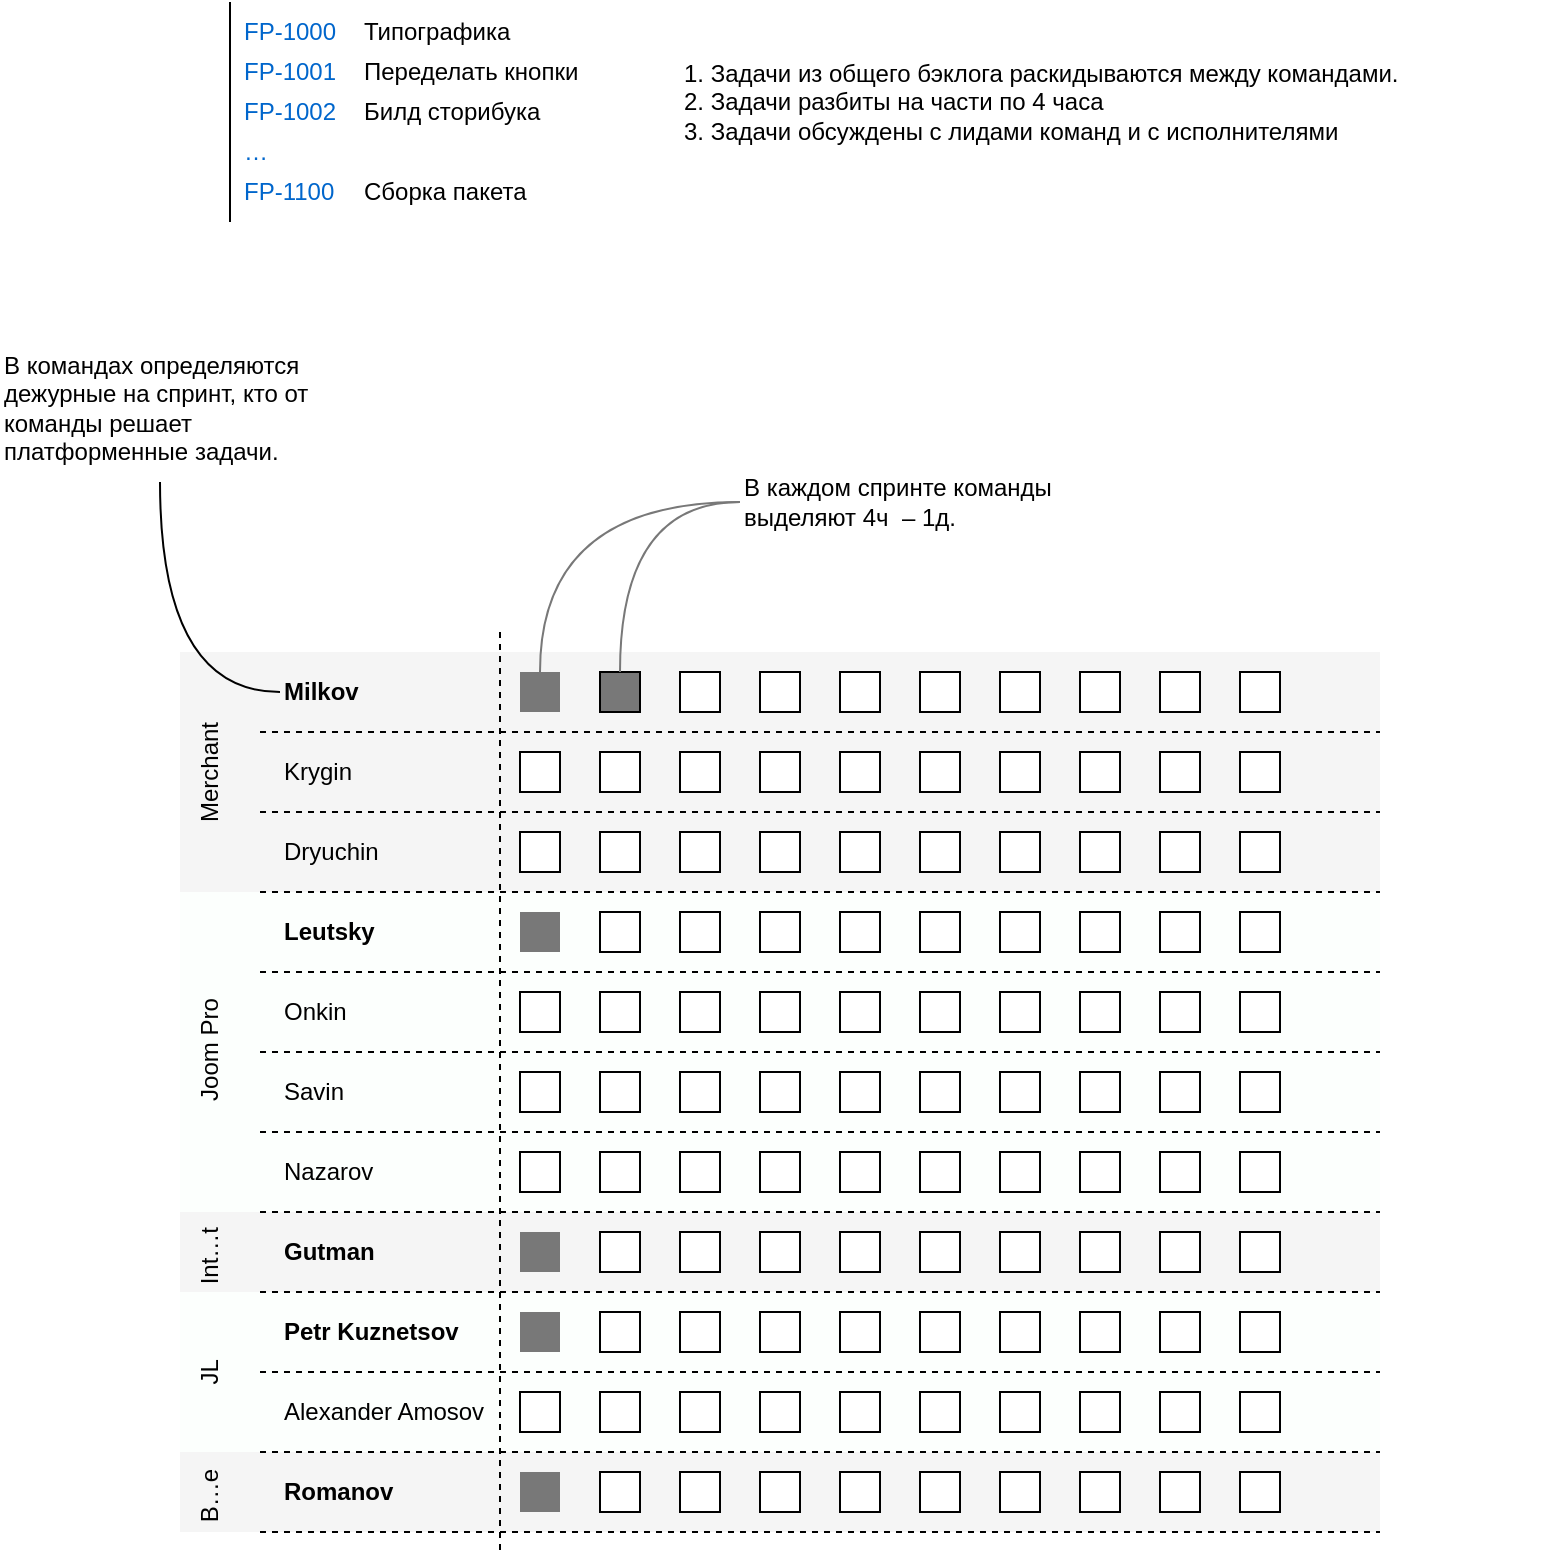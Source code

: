 <mxfile version="21.1.1" type="github">
  <diagram name="Page-1" id="ey7MowC4njxBOhQ8ENM-">
    <mxGraphModel dx="1026" dy="692" grid="1" gridSize="10" guides="1" tooltips="1" connect="1" arrows="1" fold="1" page="1" pageScale="1" pageWidth="827" pageHeight="1169" math="0" shadow="0">
      <root>
        <mxCell id="0" />
        <mxCell id="1" parent="0" />
        <mxCell id="89cDljxex6EhfOc-R6DK-174" value="" style="rounded=0;whiteSpace=wrap;html=1;strokeColor=none;fillColor=#F5F5F5;" vertex="1" parent="1">
          <mxGeometry x="120" y="760" width="600" height="40" as="geometry" />
        </mxCell>
        <mxCell id="89cDljxex6EhfOc-R6DK-170" value="" style="rounded=0;whiteSpace=wrap;html=1;strokeColor=none;fillColor=#F5F5F5;" vertex="1" parent="1">
          <mxGeometry x="120" y="640" width="600" height="41" as="geometry" />
        </mxCell>
        <mxCell id="89cDljxex6EhfOc-R6DK-227" value="" style="rounded=0;whiteSpace=wrap;html=1;strokeColor=none;fillColor=#FCFFFD;" vertex="1" parent="1">
          <mxGeometry x="120" y="680" width="600" height="80" as="geometry" />
        </mxCell>
        <mxCell id="89cDljxex6EhfOc-R6DK-167" value="" style="rounded=0;whiteSpace=wrap;html=1;strokeColor=none;fillColor=#FCFFFD;" vertex="1" parent="1">
          <mxGeometry x="120" y="480" width="600" height="160" as="geometry" />
        </mxCell>
        <mxCell id="89cDljxex6EhfOc-R6DK-166" value="" style="rounded=0;whiteSpace=wrap;html=1;strokeColor=none;fillColor=#F5F5F5;" vertex="1" parent="1">
          <mxGeometry x="120" y="360" width="600" height="120" as="geometry" />
        </mxCell>
        <mxCell id="89cDljxex6EhfOc-R6DK-20" value="&lt;b&gt;Milkov&lt;/b&gt;" style="text;html=1;strokeColor=none;fillColor=none;align=left;verticalAlign=middle;whiteSpace=wrap;rounded=0;" vertex="1" parent="1">
          <mxGeometry x="170" y="365" width="110" height="30" as="geometry" />
        </mxCell>
        <mxCell id="89cDljxex6EhfOc-R6DK-22" value="" style="endArrow=none;dashed=1;html=1;rounded=0;" edge="1" parent="1">
          <mxGeometry width="50" height="50" relative="1" as="geometry">
            <mxPoint x="160" y="400" as="sourcePoint" />
            <mxPoint x="720" y="400" as="targetPoint" />
          </mxGeometry>
        </mxCell>
        <mxCell id="89cDljxex6EhfOc-R6DK-23" value="" style="endArrow=none;dashed=1;html=1;rounded=0;" edge="1" parent="1">
          <mxGeometry width="50" height="50" relative="1" as="geometry">
            <mxPoint x="280" y="350" as="sourcePoint" />
            <mxPoint x="280" y="810" as="targetPoint" />
          </mxGeometry>
        </mxCell>
        <mxCell id="89cDljxex6EhfOc-R6DK-24" value="" style="rounded=0;whiteSpace=wrap;html=1;fillColor=#787878;strokeColor=none;" vertex="1" parent="1">
          <mxGeometry x="290" y="370" width="20" height="20" as="geometry" />
        </mxCell>
        <mxCell id="89cDljxex6EhfOc-R6DK-25" value="" style="rounded=0;whiteSpace=wrap;html=1;fillColor=#787878;" vertex="1" parent="1">
          <mxGeometry x="330" y="370" width="20" height="20" as="geometry" />
        </mxCell>
        <mxCell id="89cDljxex6EhfOc-R6DK-26" value="" style="rounded=0;whiteSpace=wrap;html=1;" vertex="1" parent="1">
          <mxGeometry x="370" y="370" width="20" height="20" as="geometry" />
        </mxCell>
        <mxCell id="89cDljxex6EhfOc-R6DK-27" value="" style="rounded=0;whiteSpace=wrap;html=1;" vertex="1" parent="1">
          <mxGeometry x="410" y="370" width="20" height="20" as="geometry" />
        </mxCell>
        <mxCell id="89cDljxex6EhfOc-R6DK-28" value="" style="rounded=0;whiteSpace=wrap;html=1;" vertex="1" parent="1">
          <mxGeometry x="450" y="370" width="20" height="20" as="geometry" />
        </mxCell>
        <mxCell id="89cDljxex6EhfOc-R6DK-29" value="" style="rounded=0;whiteSpace=wrap;html=1;" vertex="1" parent="1">
          <mxGeometry x="490" y="370" width="20" height="20" as="geometry" />
        </mxCell>
        <mxCell id="89cDljxex6EhfOc-R6DK-30" value="" style="rounded=0;whiteSpace=wrap;html=1;" vertex="1" parent="1">
          <mxGeometry x="530" y="370" width="20" height="20" as="geometry" />
        </mxCell>
        <mxCell id="89cDljxex6EhfOc-R6DK-31" value="" style="rounded=0;whiteSpace=wrap;html=1;" vertex="1" parent="1">
          <mxGeometry x="570" y="370" width="20" height="20" as="geometry" />
        </mxCell>
        <mxCell id="89cDljxex6EhfOc-R6DK-32" value="" style="rounded=0;whiteSpace=wrap;html=1;" vertex="1" parent="1">
          <mxGeometry x="610" y="370" width="20" height="20" as="geometry" />
        </mxCell>
        <mxCell id="89cDljxex6EhfOc-R6DK-33" value="" style="rounded=0;whiteSpace=wrap;html=1;" vertex="1" parent="1">
          <mxGeometry x="650" y="370" width="20" height="20" as="geometry" />
        </mxCell>
        <mxCell id="89cDljxex6EhfOc-R6DK-34" value="Krygin" style="text;html=1;strokeColor=none;fillColor=none;align=left;verticalAlign=middle;whiteSpace=wrap;rounded=0;" vertex="1" parent="1">
          <mxGeometry x="170" y="405" width="110" height="30" as="geometry" />
        </mxCell>
        <mxCell id="89cDljxex6EhfOc-R6DK-35" value="" style="endArrow=none;dashed=1;html=1;rounded=0;" edge="1" parent="1">
          <mxGeometry width="50" height="50" relative="1" as="geometry">
            <mxPoint x="160" y="440" as="sourcePoint" />
            <mxPoint x="720" y="440" as="targetPoint" />
          </mxGeometry>
        </mxCell>
        <mxCell id="89cDljxex6EhfOc-R6DK-36" value="" style="rounded=0;whiteSpace=wrap;html=1;" vertex="1" parent="1">
          <mxGeometry x="290" y="410" width="20" height="20" as="geometry" />
        </mxCell>
        <mxCell id="89cDljxex6EhfOc-R6DK-37" value="" style="rounded=0;whiteSpace=wrap;html=1;" vertex="1" parent="1">
          <mxGeometry x="330" y="410" width="20" height="20" as="geometry" />
        </mxCell>
        <mxCell id="89cDljxex6EhfOc-R6DK-38" value="" style="rounded=0;whiteSpace=wrap;html=1;" vertex="1" parent="1">
          <mxGeometry x="370" y="410" width="20" height="20" as="geometry" />
        </mxCell>
        <mxCell id="89cDljxex6EhfOc-R6DK-39" value="" style="rounded=0;whiteSpace=wrap;html=1;" vertex="1" parent="1">
          <mxGeometry x="410" y="410" width="20" height="20" as="geometry" />
        </mxCell>
        <mxCell id="89cDljxex6EhfOc-R6DK-40" value="" style="rounded=0;whiteSpace=wrap;html=1;" vertex="1" parent="1">
          <mxGeometry x="450" y="410" width="20" height="20" as="geometry" />
        </mxCell>
        <mxCell id="89cDljxex6EhfOc-R6DK-41" value="" style="rounded=0;whiteSpace=wrap;html=1;" vertex="1" parent="1">
          <mxGeometry x="490" y="410" width="20" height="20" as="geometry" />
        </mxCell>
        <mxCell id="89cDljxex6EhfOc-R6DK-42" value="" style="rounded=0;whiteSpace=wrap;html=1;" vertex="1" parent="1">
          <mxGeometry x="530" y="410" width="20" height="20" as="geometry" />
        </mxCell>
        <mxCell id="89cDljxex6EhfOc-R6DK-43" value="" style="rounded=0;whiteSpace=wrap;html=1;" vertex="1" parent="1">
          <mxGeometry x="570" y="410" width="20" height="20" as="geometry" />
        </mxCell>
        <mxCell id="89cDljxex6EhfOc-R6DK-44" value="" style="rounded=0;whiteSpace=wrap;html=1;" vertex="1" parent="1">
          <mxGeometry x="610" y="410" width="20" height="20" as="geometry" />
        </mxCell>
        <mxCell id="89cDljxex6EhfOc-R6DK-45" value="" style="rounded=0;whiteSpace=wrap;html=1;" vertex="1" parent="1">
          <mxGeometry x="650" y="410" width="20" height="20" as="geometry" />
        </mxCell>
        <mxCell id="89cDljxex6EhfOc-R6DK-46" value="Dryuchin" style="text;html=1;strokeColor=none;fillColor=none;align=left;verticalAlign=middle;whiteSpace=wrap;rounded=0;" vertex="1" parent="1">
          <mxGeometry x="170" y="445" width="110" height="30" as="geometry" />
        </mxCell>
        <mxCell id="89cDljxex6EhfOc-R6DK-47" value="" style="endArrow=none;dashed=1;html=1;rounded=0;" edge="1" parent="1">
          <mxGeometry width="50" height="50" relative="1" as="geometry">
            <mxPoint x="160" y="480" as="sourcePoint" />
            <mxPoint x="720" y="480" as="targetPoint" />
          </mxGeometry>
        </mxCell>
        <mxCell id="89cDljxex6EhfOc-R6DK-48" value="" style="rounded=0;whiteSpace=wrap;html=1;" vertex="1" parent="1">
          <mxGeometry x="290" y="450" width="20" height="20" as="geometry" />
        </mxCell>
        <mxCell id="89cDljxex6EhfOc-R6DK-49" value="" style="rounded=0;whiteSpace=wrap;html=1;" vertex="1" parent="1">
          <mxGeometry x="330" y="450" width="20" height="20" as="geometry" />
        </mxCell>
        <mxCell id="89cDljxex6EhfOc-R6DK-50" value="" style="rounded=0;whiteSpace=wrap;html=1;" vertex="1" parent="1">
          <mxGeometry x="370" y="450" width="20" height="20" as="geometry" />
        </mxCell>
        <mxCell id="89cDljxex6EhfOc-R6DK-51" value="" style="rounded=0;whiteSpace=wrap;html=1;" vertex="1" parent="1">
          <mxGeometry x="410" y="450" width="20" height="20" as="geometry" />
        </mxCell>
        <mxCell id="89cDljxex6EhfOc-R6DK-52" value="" style="rounded=0;whiteSpace=wrap;html=1;" vertex="1" parent="1">
          <mxGeometry x="450" y="450" width="20" height="20" as="geometry" />
        </mxCell>
        <mxCell id="89cDljxex6EhfOc-R6DK-53" value="" style="rounded=0;whiteSpace=wrap;html=1;" vertex="1" parent="1">
          <mxGeometry x="490" y="450" width="20" height="20" as="geometry" />
        </mxCell>
        <mxCell id="89cDljxex6EhfOc-R6DK-54" value="" style="rounded=0;whiteSpace=wrap;html=1;" vertex="1" parent="1">
          <mxGeometry x="530" y="450" width="20" height="20" as="geometry" />
        </mxCell>
        <mxCell id="89cDljxex6EhfOc-R6DK-55" value="" style="rounded=0;whiteSpace=wrap;html=1;" vertex="1" parent="1">
          <mxGeometry x="570" y="450" width="20" height="20" as="geometry" />
        </mxCell>
        <mxCell id="89cDljxex6EhfOc-R6DK-56" value="" style="rounded=0;whiteSpace=wrap;html=1;" vertex="1" parent="1">
          <mxGeometry x="610" y="450" width="20" height="20" as="geometry" />
        </mxCell>
        <mxCell id="89cDljxex6EhfOc-R6DK-57" value="" style="rounded=0;whiteSpace=wrap;html=1;" vertex="1" parent="1">
          <mxGeometry x="650" y="450" width="20" height="20" as="geometry" />
        </mxCell>
        <mxCell id="89cDljxex6EhfOc-R6DK-58" value="&lt;b&gt;Leutsky&lt;/b&gt;" style="text;html=1;strokeColor=none;fillColor=none;align=left;verticalAlign=middle;whiteSpace=wrap;rounded=0;" vertex="1" parent="1">
          <mxGeometry x="170" y="485" width="110" height="30" as="geometry" />
        </mxCell>
        <mxCell id="89cDljxex6EhfOc-R6DK-59" value="" style="endArrow=none;dashed=1;html=1;rounded=0;" edge="1" parent="1">
          <mxGeometry width="50" height="50" relative="1" as="geometry">
            <mxPoint x="160" y="520" as="sourcePoint" />
            <mxPoint x="720" y="520" as="targetPoint" />
          </mxGeometry>
        </mxCell>
        <mxCell id="89cDljxex6EhfOc-R6DK-60" value="" style="rounded=0;whiteSpace=wrap;html=1;fillColor=#787878;strokeColor=none;" vertex="1" parent="1">
          <mxGeometry x="290" y="490" width="20" height="20" as="geometry" />
        </mxCell>
        <mxCell id="89cDljxex6EhfOc-R6DK-61" value="" style="rounded=0;whiteSpace=wrap;html=1;" vertex="1" parent="1">
          <mxGeometry x="330" y="490" width="20" height="20" as="geometry" />
        </mxCell>
        <mxCell id="89cDljxex6EhfOc-R6DK-62" value="" style="rounded=0;whiteSpace=wrap;html=1;" vertex="1" parent="1">
          <mxGeometry x="370" y="490" width="20" height="20" as="geometry" />
        </mxCell>
        <mxCell id="89cDljxex6EhfOc-R6DK-63" value="" style="rounded=0;whiteSpace=wrap;html=1;" vertex="1" parent="1">
          <mxGeometry x="410" y="490" width="20" height="20" as="geometry" />
        </mxCell>
        <mxCell id="89cDljxex6EhfOc-R6DK-64" value="" style="rounded=0;whiteSpace=wrap;html=1;" vertex="1" parent="1">
          <mxGeometry x="450" y="490" width="20" height="20" as="geometry" />
        </mxCell>
        <mxCell id="89cDljxex6EhfOc-R6DK-65" value="" style="rounded=0;whiteSpace=wrap;html=1;" vertex="1" parent="1">
          <mxGeometry x="490" y="490" width="20" height="20" as="geometry" />
        </mxCell>
        <mxCell id="89cDljxex6EhfOc-R6DK-66" value="" style="rounded=0;whiteSpace=wrap;html=1;" vertex="1" parent="1">
          <mxGeometry x="530" y="490" width="20" height="20" as="geometry" />
        </mxCell>
        <mxCell id="89cDljxex6EhfOc-R6DK-67" value="" style="rounded=0;whiteSpace=wrap;html=1;" vertex="1" parent="1">
          <mxGeometry x="570" y="490" width="20" height="20" as="geometry" />
        </mxCell>
        <mxCell id="89cDljxex6EhfOc-R6DK-68" value="" style="rounded=0;whiteSpace=wrap;html=1;" vertex="1" parent="1">
          <mxGeometry x="610" y="490" width="20" height="20" as="geometry" />
        </mxCell>
        <mxCell id="89cDljxex6EhfOc-R6DK-69" value="" style="rounded=0;whiteSpace=wrap;html=1;" vertex="1" parent="1">
          <mxGeometry x="650" y="490" width="20" height="20" as="geometry" />
        </mxCell>
        <mxCell id="89cDljxex6EhfOc-R6DK-70" value="Onkin" style="text;html=1;strokeColor=none;fillColor=none;align=left;verticalAlign=middle;whiteSpace=wrap;rounded=0;" vertex="1" parent="1">
          <mxGeometry x="170" y="525" width="110" height="30" as="geometry" />
        </mxCell>
        <mxCell id="89cDljxex6EhfOc-R6DK-71" value="" style="endArrow=none;dashed=1;html=1;rounded=0;" edge="1" parent="1">
          <mxGeometry width="50" height="50" relative="1" as="geometry">
            <mxPoint x="160" y="560" as="sourcePoint" />
            <mxPoint x="720" y="560" as="targetPoint" />
          </mxGeometry>
        </mxCell>
        <mxCell id="89cDljxex6EhfOc-R6DK-72" value="" style="rounded=0;whiteSpace=wrap;html=1;" vertex="1" parent="1">
          <mxGeometry x="290" y="530" width="20" height="20" as="geometry" />
        </mxCell>
        <mxCell id="89cDljxex6EhfOc-R6DK-73" value="" style="rounded=0;whiteSpace=wrap;html=1;" vertex="1" parent="1">
          <mxGeometry x="330" y="530" width="20" height="20" as="geometry" />
        </mxCell>
        <mxCell id="89cDljxex6EhfOc-R6DK-74" value="" style="rounded=0;whiteSpace=wrap;html=1;" vertex="1" parent="1">
          <mxGeometry x="370" y="530" width="20" height="20" as="geometry" />
        </mxCell>
        <mxCell id="89cDljxex6EhfOc-R6DK-75" value="" style="rounded=0;whiteSpace=wrap;html=1;" vertex="1" parent="1">
          <mxGeometry x="410" y="530" width="20" height="20" as="geometry" />
        </mxCell>
        <mxCell id="89cDljxex6EhfOc-R6DK-76" value="" style="rounded=0;whiteSpace=wrap;html=1;" vertex="1" parent="1">
          <mxGeometry x="450" y="530" width="20" height="20" as="geometry" />
        </mxCell>
        <mxCell id="89cDljxex6EhfOc-R6DK-77" value="" style="rounded=0;whiteSpace=wrap;html=1;" vertex="1" parent="1">
          <mxGeometry x="490" y="530" width="20" height="20" as="geometry" />
        </mxCell>
        <mxCell id="89cDljxex6EhfOc-R6DK-78" value="" style="rounded=0;whiteSpace=wrap;html=1;" vertex="1" parent="1">
          <mxGeometry x="530" y="530" width="20" height="20" as="geometry" />
        </mxCell>
        <mxCell id="89cDljxex6EhfOc-R6DK-79" value="" style="rounded=0;whiteSpace=wrap;html=1;" vertex="1" parent="1">
          <mxGeometry x="570" y="530" width="20" height="20" as="geometry" />
        </mxCell>
        <mxCell id="89cDljxex6EhfOc-R6DK-80" value="" style="rounded=0;whiteSpace=wrap;html=1;" vertex="1" parent="1">
          <mxGeometry x="610" y="530" width="20" height="20" as="geometry" />
        </mxCell>
        <mxCell id="89cDljxex6EhfOc-R6DK-81" value="" style="rounded=0;whiteSpace=wrap;html=1;" vertex="1" parent="1">
          <mxGeometry x="650" y="530" width="20" height="20" as="geometry" />
        </mxCell>
        <mxCell id="89cDljxex6EhfOc-R6DK-82" value="Savin" style="text;html=1;strokeColor=none;fillColor=none;align=left;verticalAlign=middle;whiteSpace=wrap;rounded=0;" vertex="1" parent="1">
          <mxGeometry x="170" y="565" width="110" height="30" as="geometry" />
        </mxCell>
        <mxCell id="89cDljxex6EhfOc-R6DK-83" value="" style="endArrow=none;dashed=1;html=1;rounded=0;" edge="1" parent="1">
          <mxGeometry width="50" height="50" relative="1" as="geometry">
            <mxPoint x="160" y="600" as="sourcePoint" />
            <mxPoint x="720" y="600" as="targetPoint" />
          </mxGeometry>
        </mxCell>
        <mxCell id="89cDljxex6EhfOc-R6DK-84" value="" style="rounded=0;whiteSpace=wrap;html=1;" vertex="1" parent="1">
          <mxGeometry x="290" y="570" width="20" height="20" as="geometry" />
        </mxCell>
        <mxCell id="89cDljxex6EhfOc-R6DK-85" value="" style="rounded=0;whiteSpace=wrap;html=1;" vertex="1" parent="1">
          <mxGeometry x="330" y="570" width="20" height="20" as="geometry" />
        </mxCell>
        <mxCell id="89cDljxex6EhfOc-R6DK-86" value="" style="rounded=0;whiteSpace=wrap;html=1;" vertex="1" parent="1">
          <mxGeometry x="370" y="570" width="20" height="20" as="geometry" />
        </mxCell>
        <mxCell id="89cDljxex6EhfOc-R6DK-87" value="" style="rounded=0;whiteSpace=wrap;html=1;" vertex="1" parent="1">
          <mxGeometry x="410" y="570" width="20" height="20" as="geometry" />
        </mxCell>
        <mxCell id="89cDljxex6EhfOc-R6DK-88" value="" style="rounded=0;whiteSpace=wrap;html=1;" vertex="1" parent="1">
          <mxGeometry x="450" y="570" width="20" height="20" as="geometry" />
        </mxCell>
        <mxCell id="89cDljxex6EhfOc-R6DK-89" value="" style="rounded=0;whiteSpace=wrap;html=1;" vertex="1" parent="1">
          <mxGeometry x="490" y="570" width="20" height="20" as="geometry" />
        </mxCell>
        <mxCell id="89cDljxex6EhfOc-R6DK-90" value="" style="rounded=0;whiteSpace=wrap;html=1;" vertex="1" parent="1">
          <mxGeometry x="530" y="570" width="20" height="20" as="geometry" />
        </mxCell>
        <mxCell id="89cDljxex6EhfOc-R6DK-91" value="" style="rounded=0;whiteSpace=wrap;html=1;" vertex="1" parent="1">
          <mxGeometry x="570" y="570" width="20" height="20" as="geometry" />
        </mxCell>
        <mxCell id="89cDljxex6EhfOc-R6DK-92" value="" style="rounded=0;whiteSpace=wrap;html=1;" vertex="1" parent="1">
          <mxGeometry x="610" y="570" width="20" height="20" as="geometry" />
        </mxCell>
        <mxCell id="89cDljxex6EhfOc-R6DK-93" value="" style="rounded=0;whiteSpace=wrap;html=1;" vertex="1" parent="1">
          <mxGeometry x="650" y="570" width="20" height="20" as="geometry" />
        </mxCell>
        <mxCell id="89cDljxex6EhfOc-R6DK-94" value="Nazarov" style="text;html=1;strokeColor=none;fillColor=none;align=left;verticalAlign=middle;whiteSpace=wrap;rounded=0;" vertex="1" parent="1">
          <mxGeometry x="170" y="605" width="110" height="30" as="geometry" />
        </mxCell>
        <mxCell id="89cDljxex6EhfOc-R6DK-95" value="" style="endArrow=none;dashed=1;html=1;rounded=0;" edge="1" parent="1">
          <mxGeometry width="50" height="50" relative="1" as="geometry">
            <mxPoint x="160" y="640" as="sourcePoint" />
            <mxPoint x="720" y="640" as="targetPoint" />
          </mxGeometry>
        </mxCell>
        <mxCell id="89cDljxex6EhfOc-R6DK-96" value="" style="rounded=0;whiteSpace=wrap;html=1;" vertex="1" parent="1">
          <mxGeometry x="290" y="610" width="20" height="20" as="geometry" />
        </mxCell>
        <mxCell id="89cDljxex6EhfOc-R6DK-97" value="" style="rounded=0;whiteSpace=wrap;html=1;" vertex="1" parent="1">
          <mxGeometry x="330" y="610" width="20" height="20" as="geometry" />
        </mxCell>
        <mxCell id="89cDljxex6EhfOc-R6DK-98" value="" style="rounded=0;whiteSpace=wrap;html=1;" vertex="1" parent="1">
          <mxGeometry x="370" y="610" width="20" height="20" as="geometry" />
        </mxCell>
        <mxCell id="89cDljxex6EhfOc-R6DK-99" value="" style="rounded=0;whiteSpace=wrap;html=1;" vertex="1" parent="1">
          <mxGeometry x="410" y="610" width="20" height="20" as="geometry" />
        </mxCell>
        <mxCell id="89cDljxex6EhfOc-R6DK-100" value="" style="rounded=0;whiteSpace=wrap;html=1;" vertex="1" parent="1">
          <mxGeometry x="450" y="610" width="20" height="20" as="geometry" />
        </mxCell>
        <mxCell id="89cDljxex6EhfOc-R6DK-101" value="" style="rounded=0;whiteSpace=wrap;html=1;" vertex="1" parent="1">
          <mxGeometry x="490" y="610" width="20" height="20" as="geometry" />
        </mxCell>
        <mxCell id="89cDljxex6EhfOc-R6DK-102" value="" style="rounded=0;whiteSpace=wrap;html=1;" vertex="1" parent="1">
          <mxGeometry x="530" y="610" width="20" height="20" as="geometry" />
        </mxCell>
        <mxCell id="89cDljxex6EhfOc-R6DK-103" value="" style="rounded=0;whiteSpace=wrap;html=1;" vertex="1" parent="1">
          <mxGeometry x="570" y="610" width="20" height="20" as="geometry" />
        </mxCell>
        <mxCell id="89cDljxex6EhfOc-R6DK-104" value="" style="rounded=0;whiteSpace=wrap;html=1;" vertex="1" parent="1">
          <mxGeometry x="610" y="610" width="20" height="20" as="geometry" />
        </mxCell>
        <mxCell id="89cDljxex6EhfOc-R6DK-105" value="" style="rounded=0;whiteSpace=wrap;html=1;" vertex="1" parent="1">
          <mxGeometry x="650" y="610" width="20" height="20" as="geometry" />
        </mxCell>
        <mxCell id="89cDljxex6EhfOc-R6DK-106" value="&lt;b&gt;Gutman&lt;/b&gt;" style="text;html=1;strokeColor=none;fillColor=none;align=left;verticalAlign=middle;whiteSpace=wrap;rounded=0;" vertex="1" parent="1">
          <mxGeometry x="170" y="645" width="110" height="30" as="geometry" />
        </mxCell>
        <mxCell id="89cDljxex6EhfOc-R6DK-108" value="" style="rounded=0;whiteSpace=wrap;html=1;fillColor=#787878;strokeColor=none;" vertex="1" parent="1">
          <mxGeometry x="290" y="650" width="20" height="20" as="geometry" />
        </mxCell>
        <mxCell id="89cDljxex6EhfOc-R6DK-109" value="" style="rounded=0;whiteSpace=wrap;html=1;" vertex="1" parent="1">
          <mxGeometry x="330" y="650" width="20" height="20" as="geometry" />
        </mxCell>
        <mxCell id="89cDljxex6EhfOc-R6DK-110" value="" style="rounded=0;whiteSpace=wrap;html=1;" vertex="1" parent="1">
          <mxGeometry x="370" y="650" width="20" height="20" as="geometry" />
        </mxCell>
        <mxCell id="89cDljxex6EhfOc-R6DK-111" value="" style="rounded=0;whiteSpace=wrap;html=1;" vertex="1" parent="1">
          <mxGeometry x="410" y="650" width="20" height="20" as="geometry" />
        </mxCell>
        <mxCell id="89cDljxex6EhfOc-R6DK-112" value="" style="rounded=0;whiteSpace=wrap;html=1;" vertex="1" parent="1">
          <mxGeometry x="450" y="650" width="20" height="20" as="geometry" />
        </mxCell>
        <mxCell id="89cDljxex6EhfOc-R6DK-113" value="" style="rounded=0;whiteSpace=wrap;html=1;" vertex="1" parent="1">
          <mxGeometry x="490" y="650" width="20" height="20" as="geometry" />
        </mxCell>
        <mxCell id="89cDljxex6EhfOc-R6DK-114" value="" style="rounded=0;whiteSpace=wrap;html=1;" vertex="1" parent="1">
          <mxGeometry x="530" y="650" width="20" height="20" as="geometry" />
        </mxCell>
        <mxCell id="89cDljxex6EhfOc-R6DK-115" value="" style="rounded=0;whiteSpace=wrap;html=1;" vertex="1" parent="1">
          <mxGeometry x="570" y="650" width="20" height="20" as="geometry" />
        </mxCell>
        <mxCell id="89cDljxex6EhfOc-R6DK-116" value="" style="rounded=0;whiteSpace=wrap;html=1;" vertex="1" parent="1">
          <mxGeometry x="610" y="650" width="20" height="20" as="geometry" />
        </mxCell>
        <mxCell id="89cDljxex6EhfOc-R6DK-117" value="" style="rounded=0;whiteSpace=wrap;html=1;" vertex="1" parent="1">
          <mxGeometry x="650" y="650" width="20" height="20" as="geometry" />
        </mxCell>
        <mxCell id="89cDljxex6EhfOc-R6DK-168" value="Merchant" style="text;html=1;strokeColor=none;fillColor=none;align=center;verticalAlign=middle;whiteSpace=wrap;rounded=0;rotation=-90;" vertex="1" parent="1">
          <mxGeometry x="75" y="405" width="120" height="30" as="geometry" />
        </mxCell>
        <mxCell id="89cDljxex6EhfOc-R6DK-169" value="Joom Pro" style="text;html=1;strokeColor=none;fillColor=none;align=center;verticalAlign=middle;whiteSpace=wrap;rounded=0;rotation=-90;" vertex="1" parent="1">
          <mxGeometry x="55.75" y="544.25" width="158.5" height="30" as="geometry" />
        </mxCell>
        <mxCell id="89cDljxex6EhfOc-R6DK-171" value="Int…t" style="text;html=1;strokeColor=none;fillColor=none;align=center;verticalAlign=middle;whiteSpace=wrap;rounded=0;rotation=-90;" vertex="1" parent="1">
          <mxGeometry x="117.94" y="646.82" width="34.13" height="30" as="geometry" />
        </mxCell>
        <mxCell id="89cDljxex6EhfOc-R6DK-176" style="edgeStyle=orthogonalEdgeStyle;rounded=0;orthogonalLoop=1;jettySize=auto;html=1;entryX=0.5;entryY=0;entryDx=0;entryDy=0;curved=1;endArrow=none;endFill=0;strokeColor=#787878;" edge="1" parent="1" source="89cDljxex6EhfOc-R6DK-175" target="89cDljxex6EhfOc-R6DK-24">
          <mxGeometry relative="1" as="geometry" />
        </mxCell>
        <mxCell id="89cDljxex6EhfOc-R6DK-175" value="В каждом спринте команды выделяют 4ч&amp;nbsp; – 1д." style="text;html=1;strokeColor=none;fillColor=none;align=left;verticalAlign=middle;whiteSpace=wrap;rounded=0;" vertex="1" parent="1">
          <mxGeometry x="400" y="260" width="180" height="50" as="geometry" />
        </mxCell>
        <mxCell id="89cDljxex6EhfOc-R6DK-177" style="edgeStyle=orthogonalEdgeStyle;rounded=0;orthogonalLoop=1;jettySize=auto;html=1;entryX=0.5;entryY=0;entryDx=0;entryDy=0;curved=1;endArrow=none;endFill=0;strokeColor=#787878;" edge="1" parent="1" source="89cDljxex6EhfOc-R6DK-175" target="89cDljxex6EhfOc-R6DK-25">
          <mxGeometry relative="1" as="geometry">
            <mxPoint x="210" y="295" as="sourcePoint" />
            <mxPoint x="310" y="380" as="targetPoint" />
          </mxGeometry>
        </mxCell>
        <mxCell id="89cDljxex6EhfOc-R6DK-179" value="FP-1000" style="text;html=1;strokeColor=none;fillColor=none;align=left;verticalAlign=middle;whiteSpace=wrap;rounded=0;fontColor=#0066CC;" vertex="1" parent="1">
          <mxGeometry x="150" y="40" width="60" height="20" as="geometry" />
        </mxCell>
        <mxCell id="89cDljxex6EhfOc-R6DK-181" value="FP-1001" style="text;html=1;strokeColor=none;fillColor=none;align=left;verticalAlign=middle;whiteSpace=wrap;rounded=0;fontColor=#0066CC;" vertex="1" parent="1">
          <mxGeometry x="150" y="60" width="60" height="20" as="geometry" />
        </mxCell>
        <mxCell id="89cDljxex6EhfOc-R6DK-182" value="FP-1002" style="text;html=1;strokeColor=none;fillColor=none;align=left;verticalAlign=middle;whiteSpace=wrap;rounded=0;fontColor=#0066CC;" vertex="1" parent="1">
          <mxGeometry x="150" y="80" width="60" height="20" as="geometry" />
        </mxCell>
        <mxCell id="89cDljxex6EhfOc-R6DK-183" value="…" style="text;html=1;strokeColor=none;fillColor=none;align=left;verticalAlign=middle;whiteSpace=wrap;rounded=0;fontColor=#0066CC;" vertex="1" parent="1">
          <mxGeometry x="150" y="100" width="60" height="20" as="geometry" />
        </mxCell>
        <mxCell id="89cDljxex6EhfOc-R6DK-184" value="FP-1100" style="text;html=1;strokeColor=none;fillColor=none;align=left;verticalAlign=middle;whiteSpace=wrap;rounded=0;fontColor=#0066CC;" vertex="1" parent="1">
          <mxGeometry x="150" y="120" width="60" height="20" as="geometry" />
        </mxCell>
        <mxCell id="89cDljxex6EhfOc-R6DK-185" value="Типографика" style="text;html=1;strokeColor=none;fillColor=none;align=left;verticalAlign=middle;whiteSpace=wrap;rounded=0;" vertex="1" parent="1">
          <mxGeometry x="210" y="42" width="340" height="15" as="geometry" />
        </mxCell>
        <mxCell id="89cDljxex6EhfOc-R6DK-186" value="Переделать кнопки" style="text;html=1;strokeColor=none;fillColor=none;align=left;verticalAlign=middle;whiteSpace=wrap;rounded=0;" vertex="1" parent="1">
          <mxGeometry x="210" y="62" width="340" height="15" as="geometry" />
        </mxCell>
        <mxCell id="89cDljxex6EhfOc-R6DK-187" value="Билд сторибука" style="text;html=1;strokeColor=none;fillColor=none;align=left;verticalAlign=middle;whiteSpace=wrap;rounded=0;" vertex="1" parent="1">
          <mxGeometry x="210" y="82" width="340" height="15" as="geometry" />
        </mxCell>
        <mxCell id="89cDljxex6EhfOc-R6DK-188" value="Сборка пакета" style="text;html=1;strokeColor=none;fillColor=none;align=left;verticalAlign=middle;whiteSpace=wrap;rounded=0;" vertex="1" parent="1">
          <mxGeometry x="210" y="122" width="340" height="15" as="geometry" />
        </mxCell>
        <mxCell id="89cDljxex6EhfOc-R6DK-189" value="" style="endArrow=none;html=1;rounded=0;" edge="1" parent="1">
          <mxGeometry width="50" height="50" relative="1" as="geometry">
            <mxPoint x="145" y="145" as="sourcePoint" />
            <mxPoint x="145" y="35" as="targetPoint" />
          </mxGeometry>
        </mxCell>
        <mxCell id="89cDljxex6EhfOc-R6DK-193" value="1. Задачи из общего бэклога раскидываются между командами.&lt;br&gt;2. Задачи разбиты на части по 4 часа&lt;br&gt;3. Задачи обсуждены с лидами команд и с исполнителями" style="text;html=1;strokeColor=none;fillColor=none;align=left;verticalAlign=middle;whiteSpace=wrap;rounded=0;" vertex="1" parent="1">
          <mxGeometry x="370" y="60" width="440" height="50" as="geometry" />
        </mxCell>
        <mxCell id="89cDljxex6EhfOc-R6DK-195" style="edgeStyle=orthogonalEdgeStyle;rounded=0;orthogonalLoop=1;jettySize=auto;html=1;entryX=0;entryY=0.5;entryDx=0;entryDy=0;curved=1;endArrow=none;endFill=0;" edge="1" parent="1" source="89cDljxex6EhfOc-R6DK-194" target="89cDljxex6EhfOc-R6DK-20">
          <mxGeometry relative="1" as="geometry" />
        </mxCell>
        <mxCell id="89cDljxex6EhfOc-R6DK-194" value="В командах определяются дежурные на спринт, кто от команды решает платформенные задачи." style="text;html=1;strokeColor=none;fillColor=none;align=left;verticalAlign=middle;whiteSpace=wrap;rounded=0;" vertex="1" parent="1">
          <mxGeometry x="30" y="200" width="160" height="75" as="geometry" />
        </mxCell>
        <mxCell id="89cDljxex6EhfOc-R6DK-200" value="" style="endArrow=none;dashed=1;html=1;rounded=0;" edge="1" parent="1">
          <mxGeometry width="50" height="50" relative="1" as="geometry">
            <mxPoint x="160" y="800" as="sourcePoint" />
            <mxPoint x="720" y="800" as="targetPoint" />
          </mxGeometry>
        </mxCell>
        <mxCell id="89cDljxex6EhfOc-R6DK-118" value="&lt;b&gt;Romanov&lt;/b&gt;" style="text;html=1;strokeColor=none;fillColor=none;align=left;verticalAlign=middle;whiteSpace=wrap;rounded=0;" vertex="1" parent="1">
          <mxGeometry x="170" y="765" width="110" height="30" as="geometry" />
        </mxCell>
        <mxCell id="89cDljxex6EhfOc-R6DK-119" value="" style="endArrow=none;dashed=1;html=1;rounded=0;" edge="1" parent="1">
          <mxGeometry width="50" height="50" relative="1" as="geometry">
            <mxPoint x="160" y="800" as="sourcePoint" />
            <mxPoint x="720" y="800" as="targetPoint" />
          </mxGeometry>
        </mxCell>
        <mxCell id="89cDljxex6EhfOc-R6DK-120" value="" style="rounded=0;whiteSpace=wrap;html=1;fillColor=#787878;strokeColor=none;" vertex="1" parent="1">
          <mxGeometry x="290" y="770" width="20" height="20" as="geometry" />
        </mxCell>
        <mxCell id="89cDljxex6EhfOc-R6DK-121" value="" style="rounded=0;whiteSpace=wrap;html=1;" vertex="1" parent="1">
          <mxGeometry x="330" y="770" width="20" height="20" as="geometry" />
        </mxCell>
        <mxCell id="89cDljxex6EhfOc-R6DK-122" value="" style="rounded=0;whiteSpace=wrap;html=1;" vertex="1" parent="1">
          <mxGeometry x="370" y="770" width="20" height="20" as="geometry" />
        </mxCell>
        <mxCell id="89cDljxex6EhfOc-R6DK-123" value="" style="rounded=0;whiteSpace=wrap;html=1;" vertex="1" parent="1">
          <mxGeometry x="410" y="770" width="20" height="20" as="geometry" />
        </mxCell>
        <mxCell id="89cDljxex6EhfOc-R6DK-124" value="" style="rounded=0;whiteSpace=wrap;html=1;" vertex="1" parent="1">
          <mxGeometry x="450" y="770" width="20" height="20" as="geometry" />
        </mxCell>
        <mxCell id="89cDljxex6EhfOc-R6DK-125" value="" style="rounded=0;whiteSpace=wrap;html=1;" vertex="1" parent="1">
          <mxGeometry x="490" y="770" width="20" height="20" as="geometry" />
        </mxCell>
        <mxCell id="89cDljxex6EhfOc-R6DK-126" value="" style="rounded=0;whiteSpace=wrap;html=1;" vertex="1" parent="1">
          <mxGeometry x="530" y="770" width="20" height="20" as="geometry" />
        </mxCell>
        <mxCell id="89cDljxex6EhfOc-R6DK-127" value="" style="rounded=0;whiteSpace=wrap;html=1;" vertex="1" parent="1">
          <mxGeometry x="570" y="770" width="20" height="20" as="geometry" />
        </mxCell>
        <mxCell id="89cDljxex6EhfOc-R6DK-128" value="" style="rounded=0;whiteSpace=wrap;html=1;" vertex="1" parent="1">
          <mxGeometry x="610" y="770" width="20" height="20" as="geometry" />
        </mxCell>
        <mxCell id="89cDljxex6EhfOc-R6DK-129" value="" style="rounded=0;whiteSpace=wrap;html=1;" vertex="1" parent="1">
          <mxGeometry x="650" y="770" width="20" height="20" as="geometry" />
        </mxCell>
        <mxCell id="89cDljxex6EhfOc-R6DK-172" value="B…e" style="text;html=1;strokeColor=none;fillColor=none;align=center;verticalAlign=middle;whiteSpace=wrap;rounded=0;rotation=-90;" vertex="1" parent="1">
          <mxGeometry x="117.94" y="766.82" width="34.13" height="30" as="geometry" />
        </mxCell>
        <mxCell id="89cDljxex6EhfOc-R6DK-201" value="Petr Kuznetsov" style="text;html=1;strokeColor=none;fillColor=none;align=left;verticalAlign=middle;whiteSpace=wrap;rounded=0;fontStyle=1" vertex="1" parent="1">
          <mxGeometry x="170" y="685" width="110" height="30" as="geometry" />
        </mxCell>
        <mxCell id="89cDljxex6EhfOc-R6DK-202" value="" style="endArrow=none;dashed=1;html=1;rounded=0;" edge="1" parent="1">
          <mxGeometry width="50" height="50" relative="1" as="geometry">
            <mxPoint x="160" y="720" as="sourcePoint" />
            <mxPoint x="720" y="720" as="targetPoint" />
          </mxGeometry>
        </mxCell>
        <mxCell id="89cDljxex6EhfOc-R6DK-203" value="" style="rounded=0;whiteSpace=wrap;html=1;fillColor=#787878;strokeColor=none;" vertex="1" parent="1">
          <mxGeometry x="290" y="690" width="20" height="20" as="geometry" />
        </mxCell>
        <mxCell id="89cDljxex6EhfOc-R6DK-204" value="" style="rounded=0;whiteSpace=wrap;html=1;" vertex="1" parent="1">
          <mxGeometry x="330" y="690" width="20" height="20" as="geometry" />
        </mxCell>
        <mxCell id="89cDljxex6EhfOc-R6DK-205" value="" style="rounded=0;whiteSpace=wrap;html=1;" vertex="1" parent="1">
          <mxGeometry x="370" y="690" width="20" height="20" as="geometry" />
        </mxCell>
        <mxCell id="89cDljxex6EhfOc-R6DK-206" value="" style="rounded=0;whiteSpace=wrap;html=1;" vertex="1" parent="1">
          <mxGeometry x="410" y="690" width="20" height="20" as="geometry" />
        </mxCell>
        <mxCell id="89cDljxex6EhfOc-R6DK-207" value="" style="rounded=0;whiteSpace=wrap;html=1;" vertex="1" parent="1">
          <mxGeometry x="450" y="690" width="20" height="20" as="geometry" />
        </mxCell>
        <mxCell id="89cDljxex6EhfOc-R6DK-208" value="" style="rounded=0;whiteSpace=wrap;html=1;" vertex="1" parent="1">
          <mxGeometry x="490" y="690" width="20" height="20" as="geometry" />
        </mxCell>
        <mxCell id="89cDljxex6EhfOc-R6DK-209" value="" style="rounded=0;whiteSpace=wrap;html=1;" vertex="1" parent="1">
          <mxGeometry x="530" y="690" width="20" height="20" as="geometry" />
        </mxCell>
        <mxCell id="89cDljxex6EhfOc-R6DK-210" value="" style="rounded=0;whiteSpace=wrap;html=1;" vertex="1" parent="1">
          <mxGeometry x="570" y="690" width="20" height="20" as="geometry" />
        </mxCell>
        <mxCell id="89cDljxex6EhfOc-R6DK-211" value="" style="rounded=0;whiteSpace=wrap;html=1;" vertex="1" parent="1">
          <mxGeometry x="610" y="690" width="20" height="20" as="geometry" />
        </mxCell>
        <mxCell id="89cDljxex6EhfOc-R6DK-212" value="" style="rounded=0;whiteSpace=wrap;html=1;" vertex="1" parent="1">
          <mxGeometry x="650" y="690" width="20" height="20" as="geometry" />
        </mxCell>
        <mxCell id="89cDljxex6EhfOc-R6DK-214" value="&lt;div&gt;&lt;span style=&quot;background-color: initial;&quot;&gt;Alexander Amosov&lt;/span&gt;&lt;br&gt;&lt;/div&gt;" style="text;html=1;strokeColor=none;fillColor=none;align=left;verticalAlign=middle;whiteSpace=wrap;rounded=0;fontStyle=0" vertex="1" parent="1">
          <mxGeometry x="170" y="725" width="110" height="30" as="geometry" />
        </mxCell>
        <mxCell id="89cDljxex6EhfOc-R6DK-215" value="" style="endArrow=none;dashed=1;html=1;rounded=0;" edge="1" parent="1">
          <mxGeometry width="50" height="50" relative="1" as="geometry">
            <mxPoint x="160" y="760" as="sourcePoint" />
            <mxPoint x="720" y="760" as="targetPoint" />
          </mxGeometry>
        </mxCell>
        <mxCell id="89cDljxex6EhfOc-R6DK-217" value="" style="rounded=0;whiteSpace=wrap;html=1;" vertex="1" parent="1">
          <mxGeometry x="330" y="730" width="20" height="20" as="geometry" />
        </mxCell>
        <mxCell id="89cDljxex6EhfOc-R6DK-218" value="" style="rounded=0;whiteSpace=wrap;html=1;" vertex="1" parent="1">
          <mxGeometry x="370" y="730" width="20" height="20" as="geometry" />
        </mxCell>
        <mxCell id="89cDljxex6EhfOc-R6DK-219" value="" style="rounded=0;whiteSpace=wrap;html=1;" vertex="1" parent="1">
          <mxGeometry x="410" y="730" width="20" height="20" as="geometry" />
        </mxCell>
        <mxCell id="89cDljxex6EhfOc-R6DK-220" value="" style="rounded=0;whiteSpace=wrap;html=1;" vertex="1" parent="1">
          <mxGeometry x="450" y="730" width="20" height="20" as="geometry" />
        </mxCell>
        <mxCell id="89cDljxex6EhfOc-R6DK-221" value="" style="rounded=0;whiteSpace=wrap;html=1;" vertex="1" parent="1">
          <mxGeometry x="490" y="730" width="20" height="20" as="geometry" />
        </mxCell>
        <mxCell id="89cDljxex6EhfOc-R6DK-222" value="" style="rounded=0;whiteSpace=wrap;html=1;" vertex="1" parent="1">
          <mxGeometry x="530" y="730" width="20" height="20" as="geometry" />
        </mxCell>
        <mxCell id="89cDljxex6EhfOc-R6DK-223" value="" style="rounded=0;whiteSpace=wrap;html=1;" vertex="1" parent="1">
          <mxGeometry x="570" y="730" width="20" height="20" as="geometry" />
        </mxCell>
        <mxCell id="89cDljxex6EhfOc-R6DK-224" value="" style="rounded=0;whiteSpace=wrap;html=1;" vertex="1" parent="1">
          <mxGeometry x="610" y="730" width="20" height="20" as="geometry" />
        </mxCell>
        <mxCell id="89cDljxex6EhfOc-R6DK-225" value="" style="rounded=0;whiteSpace=wrap;html=1;" vertex="1" parent="1">
          <mxGeometry x="650" y="730" width="20" height="20" as="geometry" />
        </mxCell>
        <mxCell id="89cDljxex6EhfOc-R6DK-226" value="JL" style="text;html=1;strokeColor=none;fillColor=none;align=center;verticalAlign=middle;whiteSpace=wrap;rounded=0;rotation=-90;" vertex="1" parent="1">
          <mxGeometry x="95.98" y="704.86" width="78.06" height="30" as="geometry" />
        </mxCell>
        <mxCell id="89cDljxex6EhfOc-R6DK-228" value="" style="rounded=0;whiteSpace=wrap;html=1;" vertex="1" parent="1">
          <mxGeometry x="290" y="730" width="20" height="20" as="geometry" />
        </mxCell>
        <mxCell id="89cDljxex6EhfOc-R6DK-233" value="" style="endArrow=none;dashed=1;html=1;rounded=0;" edge="1" parent="1">
          <mxGeometry width="50" height="50" relative="1" as="geometry">
            <mxPoint x="160" y="680" as="sourcePoint" />
            <mxPoint x="720" y="680" as="targetPoint" />
          </mxGeometry>
        </mxCell>
      </root>
    </mxGraphModel>
  </diagram>
</mxfile>
